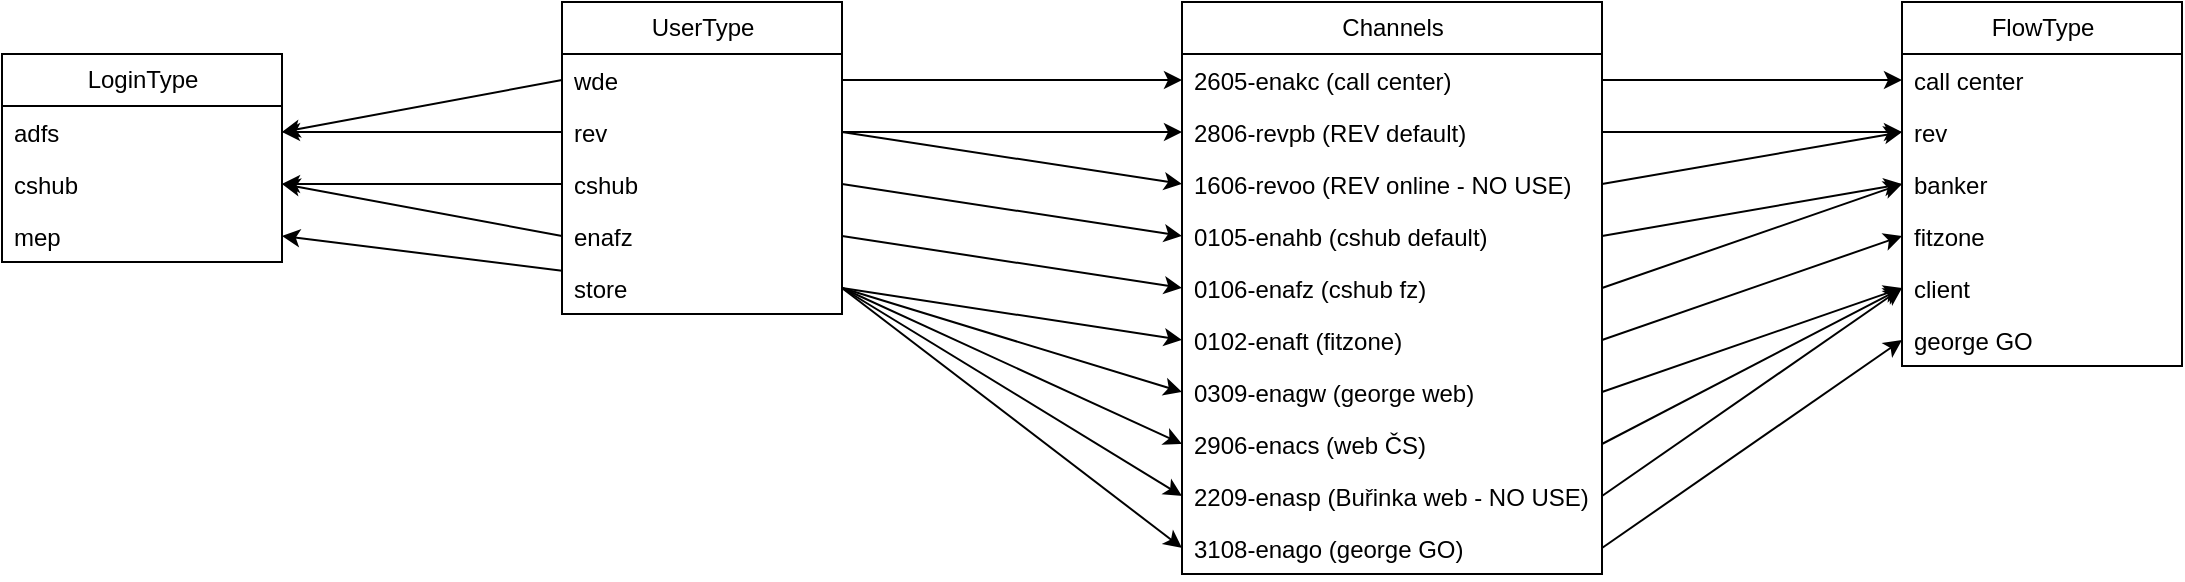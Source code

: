 <mxfile version="21.6.9" type="github">
  <diagram name="Stránka-1" id="3PBPj4A7SnuS5fqXDSdj">
    <mxGraphModel dx="2514" dy="900" grid="1" gridSize="10" guides="1" tooltips="1" connect="1" arrows="1" fold="1" page="1" pageScale="1" pageWidth="827" pageHeight="1169" math="0" shadow="0">
      <root>
        <mxCell id="0" />
        <mxCell id="1" parent="0" />
        <mxCell id="SjOJlThTYpRyi31LJR5W-23" value="UserType" style="swimlane;fontStyle=0;childLayout=stackLayout;horizontal=1;startSize=26;fillColor=none;horizontalStack=0;resizeParent=1;resizeParentMax=0;resizeLast=0;collapsible=1;marginBottom=0;html=1;" parent="1" vertex="1">
          <mxGeometry x="50" y="210" width="140" height="156" as="geometry">
            <mxRectangle x="80" y="380" width="90" height="30" as="alternateBounds" />
          </mxGeometry>
        </mxCell>
        <mxCell id="SjOJlThTYpRyi31LJR5W-26" value="wde" style="text;strokeColor=none;fillColor=none;align=left;verticalAlign=top;spacingLeft=4;spacingRight=4;overflow=hidden;rotatable=0;points=[[0,0.5],[1,0.5]];portConstraint=eastwest;whiteSpace=wrap;html=1;" parent="SjOJlThTYpRyi31LJR5W-23" vertex="1">
          <mxGeometry y="26" width="140" height="26" as="geometry" />
        </mxCell>
        <mxCell id="SjOJlThTYpRyi31LJR5W-27" value="rev" style="text;strokeColor=none;fillColor=none;align=left;verticalAlign=top;spacingLeft=4;spacingRight=4;overflow=hidden;rotatable=0;points=[[0,0.5],[1,0.5]];portConstraint=eastwest;whiteSpace=wrap;html=1;" parent="SjOJlThTYpRyi31LJR5W-23" vertex="1">
          <mxGeometry y="52" width="140" height="26" as="geometry" />
        </mxCell>
        <mxCell id="SjOJlThTYpRyi31LJR5W-25" value="cshub" style="text;strokeColor=none;fillColor=none;align=left;verticalAlign=top;spacingLeft=4;spacingRight=4;overflow=hidden;rotatable=0;points=[[0,0.5],[1,0.5]];portConstraint=eastwest;whiteSpace=wrap;html=1;" parent="SjOJlThTYpRyi31LJR5W-23" vertex="1">
          <mxGeometry y="78" width="140" height="26" as="geometry" />
        </mxCell>
        <mxCell id="vvUskbsvoKcseMyx_ruH-7" value="enafz" style="text;strokeColor=none;fillColor=none;align=left;verticalAlign=top;spacingLeft=4;spacingRight=4;overflow=hidden;rotatable=0;points=[[0,0.5],[1,0.5]];portConstraint=eastwest;whiteSpace=wrap;html=1;" vertex="1" parent="SjOJlThTYpRyi31LJR5W-23">
          <mxGeometry y="104" width="140" height="26" as="geometry" />
        </mxCell>
        <mxCell id="SjOJlThTYpRyi31LJR5W-24" value="store" style="text;strokeColor=none;fillColor=none;align=left;verticalAlign=top;spacingLeft=4;spacingRight=4;overflow=hidden;rotatable=0;points=[[0,0.5],[1,0.5]];portConstraint=eastwest;whiteSpace=wrap;html=1;" parent="SjOJlThTYpRyi31LJR5W-23" vertex="1">
          <mxGeometry y="130" width="140" height="26" as="geometry" />
        </mxCell>
        <mxCell id="SjOJlThTYpRyi31LJR5W-28" value="LoginType" style="swimlane;fontStyle=0;childLayout=stackLayout;horizontal=1;startSize=26;fillColor=none;horizontalStack=0;resizeParent=1;resizeParentMax=0;resizeLast=0;collapsible=1;marginBottom=0;html=1;" parent="1" vertex="1">
          <mxGeometry x="-230" y="236" width="140" height="104" as="geometry" />
        </mxCell>
        <mxCell id="SjOJlThTYpRyi31LJR5W-30" value="adfs" style="text;strokeColor=none;fillColor=none;align=left;verticalAlign=top;spacingLeft=4;spacingRight=4;overflow=hidden;rotatable=0;points=[[0,0.5],[1,0.5]];portConstraint=eastwest;whiteSpace=wrap;html=1;" parent="SjOJlThTYpRyi31LJR5W-28" vertex="1">
          <mxGeometry y="26" width="140" height="26" as="geometry" />
        </mxCell>
        <mxCell id="SjOJlThTYpRyi31LJR5W-31" value="cshub" style="text;strokeColor=none;fillColor=none;align=left;verticalAlign=top;spacingLeft=4;spacingRight=4;overflow=hidden;rotatable=0;points=[[0,0.5],[1,0.5]];portConstraint=eastwest;whiteSpace=wrap;html=1;" parent="SjOJlThTYpRyi31LJR5W-28" vertex="1">
          <mxGeometry y="52" width="140" height="26" as="geometry" />
        </mxCell>
        <mxCell id="SjOJlThTYpRyi31LJR5W-29" value="mep" style="text;strokeColor=none;fillColor=none;align=left;verticalAlign=top;spacingLeft=4;spacingRight=4;overflow=hidden;rotatable=0;points=[[0,0.5],[1,0.5]];portConstraint=eastwest;whiteSpace=wrap;html=1;" parent="SjOJlThTYpRyi31LJR5W-28" vertex="1">
          <mxGeometry y="78" width="140" height="26" as="geometry" />
        </mxCell>
        <mxCell id="SjOJlThTYpRyi31LJR5W-32" value="Channels" style="swimlane;fontStyle=0;childLayout=stackLayout;horizontal=1;startSize=26;fillColor=none;horizontalStack=0;resizeParent=1;resizeParentMax=0;resizeLast=0;collapsible=1;marginBottom=0;html=1;" parent="1" vertex="1">
          <mxGeometry x="360" y="210" width="210" height="286" as="geometry" />
        </mxCell>
        <mxCell id="SjOJlThTYpRyi31LJR5W-37" value="2605-enakc (call center)" style="text;strokeColor=none;fillColor=none;align=left;verticalAlign=top;spacingLeft=4;spacingRight=4;overflow=hidden;rotatable=0;points=[[0,0.5],[1,0.5]];portConstraint=eastwest;whiteSpace=wrap;html=1;" parent="SjOJlThTYpRyi31LJR5W-32" vertex="1">
          <mxGeometry y="26" width="210" height="26" as="geometry" />
        </mxCell>
        <mxCell id="SjOJlThTYpRyi31LJR5W-41" value="2806-revpb (REV default)" style="text;strokeColor=none;fillColor=none;align=left;verticalAlign=top;spacingLeft=4;spacingRight=4;overflow=hidden;rotatable=0;points=[[0,0.5],[1,0.5]];portConstraint=eastwest;whiteSpace=wrap;html=1;" parent="SjOJlThTYpRyi31LJR5W-32" vertex="1">
          <mxGeometry y="52" width="210" height="26" as="geometry" />
        </mxCell>
        <mxCell id="SjOJlThTYpRyi31LJR5W-42" value="1606-revoo (REV online - NO USE)" style="text;strokeColor=none;fillColor=none;align=left;verticalAlign=top;spacingLeft=4;spacingRight=4;overflow=hidden;rotatable=0;points=[[0,0.5],[1,0.5]];portConstraint=eastwest;whiteSpace=wrap;html=1;" parent="SjOJlThTYpRyi31LJR5W-32" vertex="1">
          <mxGeometry y="78" width="210" height="26" as="geometry" />
        </mxCell>
        <mxCell id="SjOJlThTYpRyi31LJR5W-39" value="0105-enahb (cshub&amp;nbsp;default)" style="text;strokeColor=none;fillColor=none;align=left;verticalAlign=top;spacingLeft=4;spacingRight=4;overflow=hidden;rotatable=0;points=[[0,0.5],[1,0.5]];portConstraint=eastwest;whiteSpace=wrap;html=1;" parent="SjOJlThTYpRyi31LJR5W-32" vertex="1">
          <mxGeometry y="104" width="210" height="26" as="geometry" />
        </mxCell>
        <mxCell id="SjOJlThTYpRyi31LJR5W-40" value="0106-enafz (cshub fz)" style="text;strokeColor=none;fillColor=none;align=left;verticalAlign=top;spacingLeft=4;spacingRight=4;overflow=hidden;rotatable=0;points=[[0,0.5],[1,0.5]];portConstraint=eastwest;whiteSpace=wrap;html=1;" parent="SjOJlThTYpRyi31LJR5W-32" vertex="1">
          <mxGeometry y="130" width="210" height="26" as="geometry" />
        </mxCell>
        <mxCell id="SjOJlThTYpRyi31LJR5W-33" value="0102-enaft (fitzone)" style="text;strokeColor=none;fillColor=none;align=left;verticalAlign=top;spacingLeft=4;spacingRight=4;overflow=hidden;rotatable=0;points=[[0,0.5],[1,0.5]];portConstraint=eastwest;whiteSpace=wrap;html=1;" parent="SjOJlThTYpRyi31LJR5W-32" vertex="1">
          <mxGeometry y="156" width="210" height="26" as="geometry" />
        </mxCell>
        <mxCell id="SjOJlThTYpRyi31LJR5W-34" value="0309-enagw (george web)" style="text;strokeColor=none;fillColor=none;align=left;verticalAlign=top;spacingLeft=4;spacingRight=4;overflow=hidden;rotatable=0;points=[[0,0.5],[1,0.5]];portConstraint=eastwest;whiteSpace=wrap;html=1;" parent="SjOJlThTYpRyi31LJR5W-32" vertex="1">
          <mxGeometry y="182" width="210" height="26" as="geometry" />
        </mxCell>
        <mxCell id="SjOJlThTYpRyi31LJR5W-36" value="2906-enacs (web ČS)" style="text;strokeColor=none;fillColor=none;align=left;verticalAlign=top;spacingLeft=4;spacingRight=4;overflow=hidden;rotatable=0;points=[[0,0.5],[1,0.5]];portConstraint=eastwest;whiteSpace=wrap;html=1;" parent="SjOJlThTYpRyi31LJR5W-32" vertex="1">
          <mxGeometry y="208" width="210" height="26" as="geometry" />
        </mxCell>
        <mxCell id="SjOJlThTYpRyi31LJR5W-38" value="2209-enasp (Buřinka web - NO USE)" style="text;strokeColor=none;fillColor=none;align=left;verticalAlign=top;spacingLeft=4;spacingRight=4;overflow=hidden;rotatable=0;points=[[0,0.5],[1,0.5]];portConstraint=eastwest;whiteSpace=wrap;html=1;" parent="SjOJlThTYpRyi31LJR5W-32" vertex="1">
          <mxGeometry y="234" width="210" height="26" as="geometry" />
        </mxCell>
        <mxCell id="SjOJlThTYpRyi31LJR5W-35" value="3108-enago (george GO)" style="text;strokeColor=none;fillColor=none;align=left;verticalAlign=top;spacingLeft=4;spacingRight=4;overflow=hidden;rotatable=0;points=[[0,0.5],[1,0.5]];portConstraint=eastwest;whiteSpace=wrap;html=1;" parent="SjOJlThTYpRyi31LJR5W-32" vertex="1">
          <mxGeometry y="260" width="210" height="26" as="geometry" />
        </mxCell>
        <mxCell id="SjOJlThTYpRyi31LJR5W-43" value="FlowType" style="swimlane;fontStyle=0;childLayout=stackLayout;horizontal=1;startSize=26;fillColor=none;horizontalStack=0;resizeParent=1;resizeParentMax=0;resizeLast=0;collapsible=1;marginBottom=0;html=1;" parent="1" vertex="1">
          <mxGeometry x="720" y="210" width="140" height="182" as="geometry" />
        </mxCell>
        <mxCell id="SjOJlThTYpRyi31LJR5W-46" value="call center" style="text;strokeColor=none;fillColor=none;align=left;verticalAlign=top;spacingLeft=4;spacingRight=4;overflow=hidden;rotatable=0;points=[[0,0.5],[1,0.5]];portConstraint=eastwest;whiteSpace=wrap;html=1;" parent="SjOJlThTYpRyi31LJR5W-43" vertex="1">
          <mxGeometry y="26" width="140" height="26" as="geometry" />
        </mxCell>
        <mxCell id="vvUskbsvoKcseMyx_ruH-10" value="rev" style="text;strokeColor=none;fillColor=none;align=left;verticalAlign=top;spacingLeft=4;spacingRight=4;overflow=hidden;rotatable=0;points=[[0,0.5],[1,0.5]];portConstraint=eastwest;whiteSpace=wrap;html=1;" vertex="1" parent="SjOJlThTYpRyi31LJR5W-43">
          <mxGeometry y="52" width="140" height="26" as="geometry" />
        </mxCell>
        <mxCell id="SjOJlThTYpRyi31LJR5W-44" value="banker" style="text;strokeColor=none;fillColor=none;align=left;verticalAlign=top;spacingLeft=4;spacingRight=4;overflow=hidden;rotatable=0;points=[[0,0.5],[1,0.5]];portConstraint=eastwest;whiteSpace=wrap;html=1;" parent="SjOJlThTYpRyi31LJR5W-43" vertex="1">
          <mxGeometry y="78" width="140" height="26" as="geometry" />
        </mxCell>
        <mxCell id="SjOJlThTYpRyi31LJR5W-45" value="fitzone" style="text;strokeColor=none;fillColor=none;align=left;verticalAlign=top;spacingLeft=4;spacingRight=4;overflow=hidden;rotatable=0;points=[[0,0.5],[1,0.5]];portConstraint=eastwest;whiteSpace=wrap;html=1;" parent="SjOJlThTYpRyi31LJR5W-43" vertex="1">
          <mxGeometry y="104" width="140" height="26" as="geometry" />
        </mxCell>
        <mxCell id="SjOJlThTYpRyi31LJR5W-47" value="client" style="text;strokeColor=none;fillColor=none;align=left;verticalAlign=top;spacingLeft=4;spacingRight=4;overflow=hidden;rotatable=0;points=[[0,0.5],[1,0.5]];portConstraint=eastwest;whiteSpace=wrap;html=1;" parent="SjOJlThTYpRyi31LJR5W-43" vertex="1">
          <mxGeometry y="130" width="140" height="26" as="geometry" />
        </mxCell>
        <mxCell id="vvUskbsvoKcseMyx_ruH-9" value="george GO" style="text;strokeColor=none;fillColor=none;align=left;verticalAlign=top;spacingLeft=4;spacingRight=4;overflow=hidden;rotatable=0;points=[[0,0.5],[1,0.5]];portConstraint=eastwest;whiteSpace=wrap;html=1;" vertex="1" parent="SjOJlThTYpRyi31LJR5W-43">
          <mxGeometry y="156" width="140" height="26" as="geometry" />
        </mxCell>
        <mxCell id="SjOJlThTYpRyi31LJR5W-49" value="" style="endArrow=classic;html=1;rounded=0;entryX=0;entryY=0.5;entryDx=0;entryDy=0;exitX=1;exitY=0.5;exitDx=0;exitDy=0;" parent="1" source="SjOJlThTYpRyi31LJR5W-33" target="SjOJlThTYpRyi31LJR5W-45" edge="1">
          <mxGeometry width="50" height="50" relative="1" as="geometry">
            <mxPoint x="370" y="180" as="sourcePoint" />
            <mxPoint x="550" y="100" as="targetPoint" />
          </mxGeometry>
        </mxCell>
        <mxCell id="SjOJlThTYpRyi31LJR5W-50" value="" style="endArrow=classic;html=1;rounded=0;entryX=1;entryY=0.5;entryDx=0;entryDy=0;" parent="1" source="SjOJlThTYpRyi31LJR5W-24" target="SjOJlThTYpRyi31LJR5W-29" edge="1">
          <mxGeometry width="50" height="50" relative="1" as="geometry">
            <mxPoint x="370" y="180" as="sourcePoint" />
            <mxPoint x="420" y="130" as="targetPoint" />
          </mxGeometry>
        </mxCell>
        <mxCell id="SjOJlThTYpRyi31LJR5W-51" value="" style="endArrow=classic;html=1;rounded=0;exitX=1;exitY=0.5;exitDx=0;exitDy=0;entryX=0;entryY=0.5;entryDx=0;entryDy=0;" parent="1" source="SjOJlThTYpRyi31LJR5W-34" target="SjOJlThTYpRyi31LJR5W-47" edge="1">
          <mxGeometry width="50" height="50" relative="1" as="geometry">
            <mxPoint x="370" y="220" as="sourcePoint" />
            <mxPoint x="420" y="170" as="targetPoint" />
          </mxGeometry>
        </mxCell>
        <mxCell id="SjOJlThTYpRyi31LJR5W-52" value="" style="endArrow=classic;html=1;rounded=0;exitX=1;exitY=0.5;exitDx=0;exitDy=0;entryX=0;entryY=0.5;entryDx=0;entryDy=0;" parent="1" source="SjOJlThTYpRyi31LJR5W-35" target="vvUskbsvoKcseMyx_ruH-9" edge="1">
          <mxGeometry width="50" height="50" relative="1" as="geometry">
            <mxPoint x="370" y="220" as="sourcePoint" />
            <mxPoint x="700" y="290" as="targetPoint" />
          </mxGeometry>
        </mxCell>
        <mxCell id="SjOJlThTYpRyi31LJR5W-53" value="" style="endArrow=classic;html=1;rounded=0;entryX=0;entryY=0.5;entryDx=0;entryDy=0;exitX=1;exitY=0.5;exitDx=0;exitDy=0;" parent="1" source="SjOJlThTYpRyi31LJR5W-37" target="SjOJlThTYpRyi31LJR5W-46" edge="1">
          <mxGeometry width="50" height="50" relative="1" as="geometry">
            <mxPoint x="370" y="220" as="sourcePoint" />
            <mxPoint x="420" y="170" as="targetPoint" />
          </mxGeometry>
        </mxCell>
        <mxCell id="SjOJlThTYpRyi31LJR5W-54" value="" style="endArrow=classic;html=1;rounded=0;entryX=0;entryY=0.5;entryDx=0;entryDy=0;exitX=1;exitY=0.5;exitDx=0;exitDy=0;" parent="1" source="SjOJlThTYpRyi31LJR5W-39" target="SjOJlThTYpRyi31LJR5W-44" edge="1">
          <mxGeometry width="50" height="50" relative="1" as="geometry">
            <mxPoint x="370" y="220" as="sourcePoint" />
            <mxPoint x="420" y="170" as="targetPoint" />
          </mxGeometry>
        </mxCell>
        <mxCell id="SjOJlThTYpRyi31LJR5W-55" value="" style="endArrow=classic;html=1;rounded=0;entryX=0;entryY=0.5;entryDx=0;entryDy=0;exitX=1;exitY=0.5;exitDx=0;exitDy=0;" parent="1" source="SjOJlThTYpRyi31LJR5W-41" target="vvUskbsvoKcseMyx_ruH-10" edge="1">
          <mxGeometry width="50" height="50" relative="1" as="geometry">
            <mxPoint x="370" y="220" as="sourcePoint" />
            <mxPoint x="420" y="170" as="targetPoint" />
          </mxGeometry>
        </mxCell>
        <mxCell id="SjOJlThTYpRyi31LJR5W-56" value="" style="endArrow=classic;html=1;rounded=0;exitX=1;exitY=0.5;exitDx=0;exitDy=0;entryX=0;entryY=0.5;entryDx=0;entryDy=0;" parent="1" source="SjOJlThTYpRyi31LJR5W-36" target="SjOJlThTYpRyi31LJR5W-47" edge="1">
          <mxGeometry width="50" height="50" relative="1" as="geometry">
            <mxPoint x="570" y="390" as="sourcePoint" />
            <mxPoint x="690" y="420" as="targetPoint" />
          </mxGeometry>
        </mxCell>
        <mxCell id="SjOJlThTYpRyi31LJR5W-57" value="" style="endArrow=classic;html=1;rounded=0;exitX=0;exitY=0.5;exitDx=0;exitDy=0;entryX=1;entryY=0.5;entryDx=0;entryDy=0;" parent="1" source="SjOJlThTYpRyi31LJR5W-25" target="SjOJlThTYpRyi31LJR5W-31" edge="1">
          <mxGeometry width="50" height="50" relative="1" as="geometry">
            <mxPoint x="370" y="220" as="sourcePoint" />
            <mxPoint x="420" y="170" as="targetPoint" />
          </mxGeometry>
        </mxCell>
        <mxCell id="SjOJlThTYpRyi31LJR5W-58" value="" style="endArrow=classic;html=1;rounded=0;exitX=0;exitY=0.5;exitDx=0;exitDy=0;entryX=1;entryY=0.5;entryDx=0;entryDy=0;" parent="1" source="SjOJlThTYpRyi31LJR5W-26" target="SjOJlThTYpRyi31LJR5W-30" edge="1">
          <mxGeometry width="50" height="50" relative="1" as="geometry">
            <mxPoint x="370" y="220" as="sourcePoint" />
            <mxPoint x="420" y="170" as="targetPoint" />
          </mxGeometry>
        </mxCell>
        <mxCell id="SjOJlThTYpRyi31LJR5W-59" value="" style="endArrow=classic;html=1;rounded=0;exitX=0;exitY=0.5;exitDx=0;exitDy=0;entryX=1;entryY=0.5;entryDx=0;entryDy=0;" parent="1" source="SjOJlThTYpRyi31LJR5W-27" target="SjOJlThTYpRyi31LJR5W-30" edge="1">
          <mxGeometry width="50" height="50" relative="1" as="geometry">
            <mxPoint x="370" y="220" as="sourcePoint" />
            <mxPoint x="420" y="170" as="targetPoint" />
          </mxGeometry>
        </mxCell>
        <mxCell id="MxuI9KtcCYeFHCrBHjSj-1" value="" style="endArrow=classic;html=1;rounded=0;entryX=0;entryY=0.5;entryDx=0;entryDy=0;exitX=1;exitY=0.5;exitDx=0;exitDy=0;" parent="1" source="SjOJlThTYpRyi31LJR5W-24" target="SjOJlThTYpRyi31LJR5W-35" edge="1">
          <mxGeometry width="50" height="50" relative="1" as="geometry">
            <mxPoint x="160" y="420" as="sourcePoint" />
            <mxPoint x="210" y="370" as="targetPoint" />
          </mxGeometry>
        </mxCell>
        <mxCell id="MxuI9KtcCYeFHCrBHjSj-2" value="" style="endArrow=classic;html=1;rounded=0;entryX=0;entryY=0.5;entryDx=0;entryDy=0;exitX=1;exitY=0.5;exitDx=0;exitDy=0;" parent="1" source="SjOJlThTYpRyi31LJR5W-24" target="SjOJlThTYpRyi31LJR5W-34" edge="1">
          <mxGeometry width="50" height="50" relative="1" as="geometry">
            <mxPoint x="160" y="420" as="sourcePoint" />
            <mxPoint x="210" y="370" as="targetPoint" />
          </mxGeometry>
        </mxCell>
        <mxCell id="MxuI9KtcCYeFHCrBHjSj-3" value="" style="endArrow=classic;html=1;rounded=0;entryX=0;entryY=0.5;entryDx=0;entryDy=0;exitX=1;exitY=0.5;exitDx=0;exitDy=0;" parent="1" source="SjOJlThTYpRyi31LJR5W-24" target="SjOJlThTYpRyi31LJR5W-33" edge="1">
          <mxGeometry width="50" height="50" relative="1" as="geometry">
            <mxPoint x="160" y="420" as="sourcePoint" />
            <mxPoint x="210" y="370" as="targetPoint" />
          </mxGeometry>
        </mxCell>
        <mxCell id="MxuI9KtcCYeFHCrBHjSj-4" value="" style="endArrow=classic;html=1;rounded=0;entryX=0;entryY=0.5;entryDx=0;entryDy=0;exitX=1;exitY=0.5;exitDx=0;exitDy=0;" parent="1" source="SjOJlThTYpRyi31LJR5W-24" target="SjOJlThTYpRyi31LJR5W-36" edge="1">
          <mxGeometry width="50" height="50" relative="1" as="geometry">
            <mxPoint x="160" y="420" as="sourcePoint" />
            <mxPoint x="210" y="370" as="targetPoint" />
          </mxGeometry>
        </mxCell>
        <mxCell id="MxuI9KtcCYeFHCrBHjSj-5" value="" style="endArrow=classic;html=1;rounded=0;exitX=1;exitY=0.5;exitDx=0;exitDy=0;" parent="1" source="SjOJlThTYpRyi31LJR5W-26" target="SjOJlThTYpRyi31LJR5W-37" edge="1">
          <mxGeometry width="50" height="50" relative="1" as="geometry">
            <mxPoint x="160" y="420" as="sourcePoint" />
            <mxPoint x="210" y="370" as="targetPoint" />
          </mxGeometry>
        </mxCell>
        <mxCell id="MxuI9KtcCYeFHCrBHjSj-6" value="" style="endArrow=classic;html=1;rounded=0;entryX=0;entryY=0.5;entryDx=0;entryDy=0;exitX=1;exitY=0.5;exitDx=0;exitDy=0;" parent="1" source="SjOJlThTYpRyi31LJR5W-27" target="SjOJlThTYpRyi31LJR5W-41" edge="1">
          <mxGeometry width="50" height="50" relative="1" as="geometry">
            <mxPoint x="160" y="420" as="sourcePoint" />
            <mxPoint x="210" y="370" as="targetPoint" />
          </mxGeometry>
        </mxCell>
        <mxCell id="MxuI9KtcCYeFHCrBHjSj-7" value="" style="endArrow=classic;html=1;rounded=0;entryX=0;entryY=0.5;entryDx=0;entryDy=0;exitX=1;exitY=0.5;exitDx=0;exitDy=0;" parent="1" source="SjOJlThTYpRyi31LJR5W-25" target="SjOJlThTYpRyi31LJR5W-39" edge="1">
          <mxGeometry width="50" height="50" relative="1" as="geometry">
            <mxPoint x="160" y="420" as="sourcePoint" />
            <mxPoint x="210" y="370" as="targetPoint" />
          </mxGeometry>
        </mxCell>
        <mxCell id="vvUskbsvoKcseMyx_ruH-1" value="" style="endArrow=classic;html=1;rounded=0;exitX=1;exitY=0.5;exitDx=0;exitDy=0;entryX=0;entryY=0.5;entryDx=0;entryDy=0;" edge="1" parent="1" source="SjOJlThTYpRyi31LJR5W-27" target="SjOJlThTYpRyi31LJR5W-42">
          <mxGeometry width="50" height="50" relative="1" as="geometry">
            <mxPoint x="340" y="420" as="sourcePoint" />
            <mxPoint x="190" y="480" as="targetPoint" />
          </mxGeometry>
        </mxCell>
        <mxCell id="vvUskbsvoKcseMyx_ruH-2" value="" style="endArrow=classic;html=1;rounded=0;entryX=0;entryY=0.5;entryDx=0;entryDy=0;exitX=1;exitY=0.5;exitDx=0;exitDy=0;" edge="1" parent="1" source="SjOJlThTYpRyi31LJR5W-42" target="vvUskbsvoKcseMyx_ruH-10">
          <mxGeometry width="50" height="50" relative="1" as="geometry">
            <mxPoint x="710" y="470" as="sourcePoint" />
            <mxPoint x="820" y="490" as="targetPoint" />
          </mxGeometry>
        </mxCell>
        <mxCell id="vvUskbsvoKcseMyx_ruH-3" value="" style="endArrow=classic;html=1;rounded=0;exitX=1;exitY=0.5;exitDx=0;exitDy=0;entryX=0;entryY=0.5;entryDx=0;entryDy=0;" edge="1" parent="1" source="vvUskbsvoKcseMyx_ruH-7" target="SjOJlThTYpRyi31LJR5W-40">
          <mxGeometry width="50" height="50" relative="1" as="geometry">
            <mxPoint x="340" y="420" as="sourcePoint" />
            <mxPoint x="390" y="370" as="targetPoint" />
          </mxGeometry>
        </mxCell>
        <mxCell id="vvUskbsvoKcseMyx_ruH-4" value="" style="endArrow=classic;html=1;rounded=0;entryX=0;entryY=0.5;entryDx=0;entryDy=0;exitX=1;exitY=0.5;exitDx=0;exitDy=0;" edge="1" parent="1" source="SjOJlThTYpRyi31LJR5W-40" target="SjOJlThTYpRyi31LJR5W-44">
          <mxGeometry width="50" height="50" relative="1" as="geometry">
            <mxPoint x="340" y="420" as="sourcePoint" />
            <mxPoint x="390" y="370" as="targetPoint" />
          </mxGeometry>
        </mxCell>
        <mxCell id="vvUskbsvoKcseMyx_ruH-5" value="" style="endArrow=classic;html=1;rounded=0;entryX=0;entryY=0.5;entryDx=0;entryDy=0;exitX=1;exitY=0.5;exitDx=0;exitDy=0;" edge="1" parent="1" source="SjOJlThTYpRyi31LJR5W-24" target="SjOJlThTYpRyi31LJR5W-38">
          <mxGeometry width="50" height="50" relative="1" as="geometry">
            <mxPoint x="340" y="420" as="sourcePoint" />
            <mxPoint x="390" y="370" as="targetPoint" />
          </mxGeometry>
        </mxCell>
        <mxCell id="vvUskbsvoKcseMyx_ruH-6" value="" style="endArrow=classic;html=1;rounded=0;entryX=0;entryY=0.5;entryDx=0;entryDy=0;exitX=1;exitY=0.5;exitDx=0;exitDy=0;" edge="1" parent="1" source="SjOJlThTYpRyi31LJR5W-38" target="SjOJlThTYpRyi31LJR5W-47">
          <mxGeometry width="50" height="50" relative="1" as="geometry">
            <mxPoint x="340" y="420" as="sourcePoint" />
            <mxPoint x="390" y="370" as="targetPoint" />
          </mxGeometry>
        </mxCell>
        <mxCell id="vvUskbsvoKcseMyx_ruH-8" value="" style="endArrow=classic;html=1;rounded=0;entryX=1;entryY=0.5;entryDx=0;entryDy=0;exitX=0;exitY=0.5;exitDx=0;exitDy=0;" edge="1" parent="1" source="vvUskbsvoKcseMyx_ruH-7" target="SjOJlThTYpRyi31LJR5W-31">
          <mxGeometry width="50" height="50" relative="1" as="geometry">
            <mxPoint x="340" y="420" as="sourcePoint" />
            <mxPoint x="50" y="490" as="targetPoint" />
          </mxGeometry>
        </mxCell>
      </root>
    </mxGraphModel>
  </diagram>
</mxfile>
